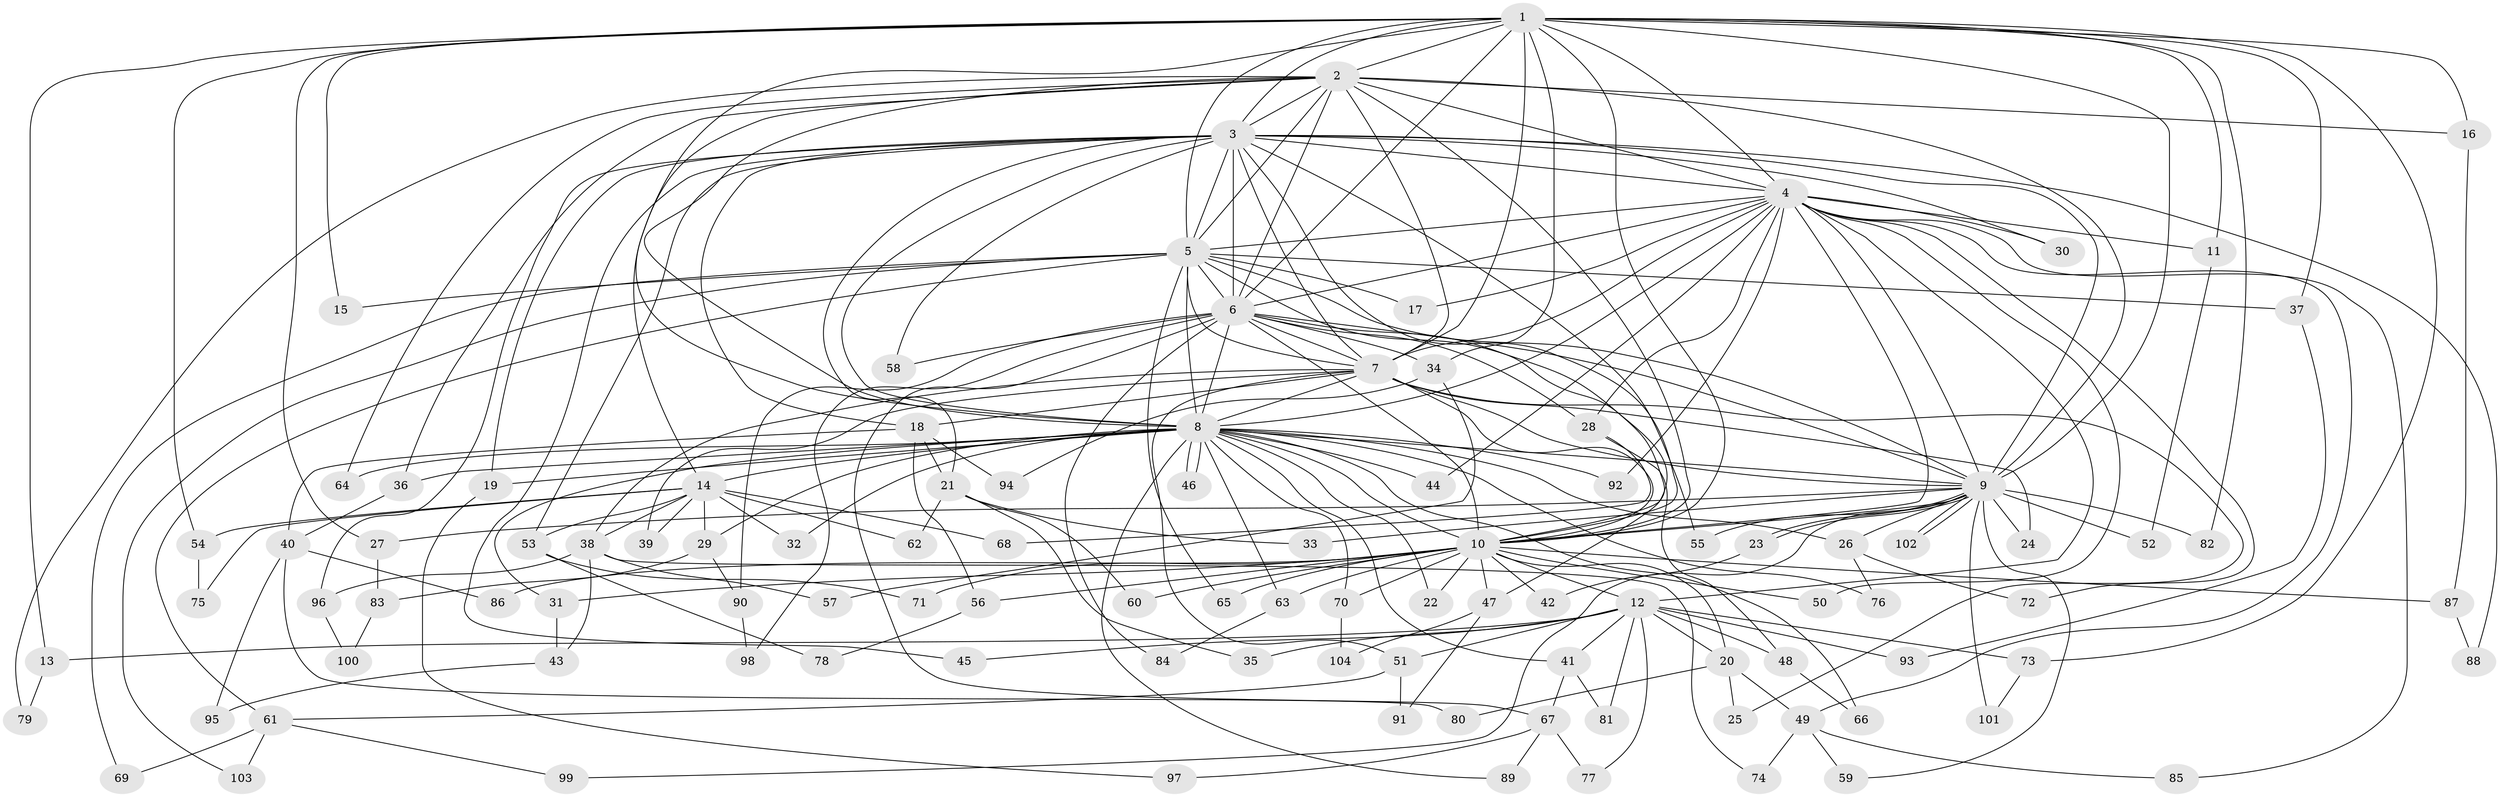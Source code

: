 // coarse degree distribution, {12: 0.03225806451612903, 1: 0.22580645161290322, 2: 0.5483870967741935, 15: 0.06451612903225806, 9: 0.03225806451612903, 5: 0.03225806451612903, 14: 0.03225806451612903, 3: 0.03225806451612903}
// Generated by graph-tools (version 1.1) at 2025/49/03/04/25 21:49:55]
// undirected, 104 vertices, 233 edges
graph export_dot {
graph [start="1"]
  node [color=gray90,style=filled];
  1;
  2;
  3;
  4;
  5;
  6;
  7;
  8;
  9;
  10;
  11;
  12;
  13;
  14;
  15;
  16;
  17;
  18;
  19;
  20;
  21;
  22;
  23;
  24;
  25;
  26;
  27;
  28;
  29;
  30;
  31;
  32;
  33;
  34;
  35;
  36;
  37;
  38;
  39;
  40;
  41;
  42;
  43;
  44;
  45;
  46;
  47;
  48;
  49;
  50;
  51;
  52;
  53;
  54;
  55;
  56;
  57;
  58;
  59;
  60;
  61;
  62;
  63;
  64;
  65;
  66;
  67;
  68;
  69;
  70;
  71;
  72;
  73;
  74;
  75;
  76;
  77;
  78;
  79;
  80;
  81;
  82;
  83;
  84;
  85;
  86;
  87;
  88;
  89;
  90;
  91;
  92;
  93;
  94;
  95;
  96;
  97;
  98;
  99;
  100;
  101;
  102;
  103;
  104;
  1 -- 2;
  1 -- 3;
  1 -- 4;
  1 -- 5;
  1 -- 6;
  1 -- 7;
  1 -- 8;
  1 -- 9;
  1 -- 10;
  1 -- 11;
  1 -- 13;
  1 -- 15;
  1 -- 16;
  1 -- 27;
  1 -- 34;
  1 -- 37;
  1 -- 54;
  1 -- 73;
  1 -- 82;
  2 -- 3;
  2 -- 4;
  2 -- 5;
  2 -- 6;
  2 -- 7;
  2 -- 8;
  2 -- 9;
  2 -- 10;
  2 -- 14;
  2 -- 16;
  2 -- 36;
  2 -- 64;
  2 -- 79;
  3 -- 4;
  3 -- 5;
  3 -- 6;
  3 -- 7;
  3 -- 8;
  3 -- 9;
  3 -- 10;
  3 -- 18;
  3 -- 19;
  3 -- 21;
  3 -- 30;
  3 -- 45;
  3 -- 53;
  3 -- 55;
  3 -- 58;
  3 -- 88;
  3 -- 96;
  4 -- 5;
  4 -- 6;
  4 -- 7;
  4 -- 8;
  4 -- 9;
  4 -- 10;
  4 -- 11;
  4 -- 12;
  4 -- 17;
  4 -- 28;
  4 -- 30;
  4 -- 44;
  4 -- 49;
  4 -- 50;
  4 -- 72;
  4 -- 85;
  4 -- 92;
  5 -- 6;
  5 -- 7;
  5 -- 8;
  5 -- 9;
  5 -- 10;
  5 -- 15;
  5 -- 17;
  5 -- 37;
  5 -- 61;
  5 -- 65;
  5 -- 69;
  5 -- 103;
  6 -- 7;
  6 -- 8;
  6 -- 9;
  6 -- 10;
  6 -- 28;
  6 -- 34;
  6 -- 47;
  6 -- 58;
  6 -- 67;
  6 -- 84;
  6 -- 90;
  6 -- 98;
  7 -- 8;
  7 -- 9;
  7 -- 10;
  7 -- 18;
  7 -- 24;
  7 -- 25;
  7 -- 38;
  7 -- 39;
  7 -- 51;
  8 -- 9;
  8 -- 10;
  8 -- 14;
  8 -- 19;
  8 -- 22;
  8 -- 26;
  8 -- 29;
  8 -- 31;
  8 -- 32;
  8 -- 36;
  8 -- 41;
  8 -- 44;
  8 -- 46;
  8 -- 46;
  8 -- 63;
  8 -- 64;
  8 -- 66;
  8 -- 70;
  8 -- 76;
  8 -- 89;
  8 -- 92;
  9 -- 10;
  9 -- 23;
  9 -- 23;
  9 -- 24;
  9 -- 26;
  9 -- 27;
  9 -- 33;
  9 -- 52;
  9 -- 55;
  9 -- 59;
  9 -- 82;
  9 -- 99;
  9 -- 101;
  9 -- 102;
  9 -- 102;
  10 -- 12;
  10 -- 20;
  10 -- 22;
  10 -- 31;
  10 -- 42;
  10 -- 47;
  10 -- 50;
  10 -- 56;
  10 -- 60;
  10 -- 63;
  10 -- 65;
  10 -- 70;
  10 -- 71;
  10 -- 86;
  10 -- 87;
  11 -- 52;
  12 -- 13;
  12 -- 20;
  12 -- 35;
  12 -- 41;
  12 -- 45;
  12 -- 48;
  12 -- 51;
  12 -- 73;
  12 -- 77;
  12 -- 81;
  12 -- 93;
  13 -- 79;
  14 -- 29;
  14 -- 32;
  14 -- 38;
  14 -- 39;
  14 -- 53;
  14 -- 54;
  14 -- 62;
  14 -- 68;
  14 -- 75;
  16 -- 87;
  18 -- 21;
  18 -- 40;
  18 -- 56;
  18 -- 94;
  19 -- 97;
  20 -- 25;
  20 -- 49;
  20 -- 80;
  21 -- 33;
  21 -- 35;
  21 -- 60;
  21 -- 62;
  23 -- 42;
  26 -- 72;
  26 -- 76;
  27 -- 83;
  28 -- 48;
  28 -- 68;
  29 -- 83;
  29 -- 90;
  31 -- 43;
  34 -- 57;
  34 -- 94;
  36 -- 40;
  37 -- 93;
  38 -- 43;
  38 -- 57;
  38 -- 74;
  38 -- 96;
  40 -- 80;
  40 -- 86;
  40 -- 95;
  41 -- 67;
  41 -- 81;
  43 -- 95;
  47 -- 91;
  47 -- 104;
  48 -- 66;
  49 -- 59;
  49 -- 74;
  49 -- 85;
  51 -- 61;
  51 -- 91;
  53 -- 71;
  53 -- 78;
  54 -- 75;
  56 -- 78;
  61 -- 69;
  61 -- 99;
  61 -- 103;
  63 -- 84;
  67 -- 77;
  67 -- 89;
  67 -- 97;
  70 -- 104;
  73 -- 101;
  83 -- 100;
  87 -- 88;
  90 -- 98;
  96 -- 100;
}
